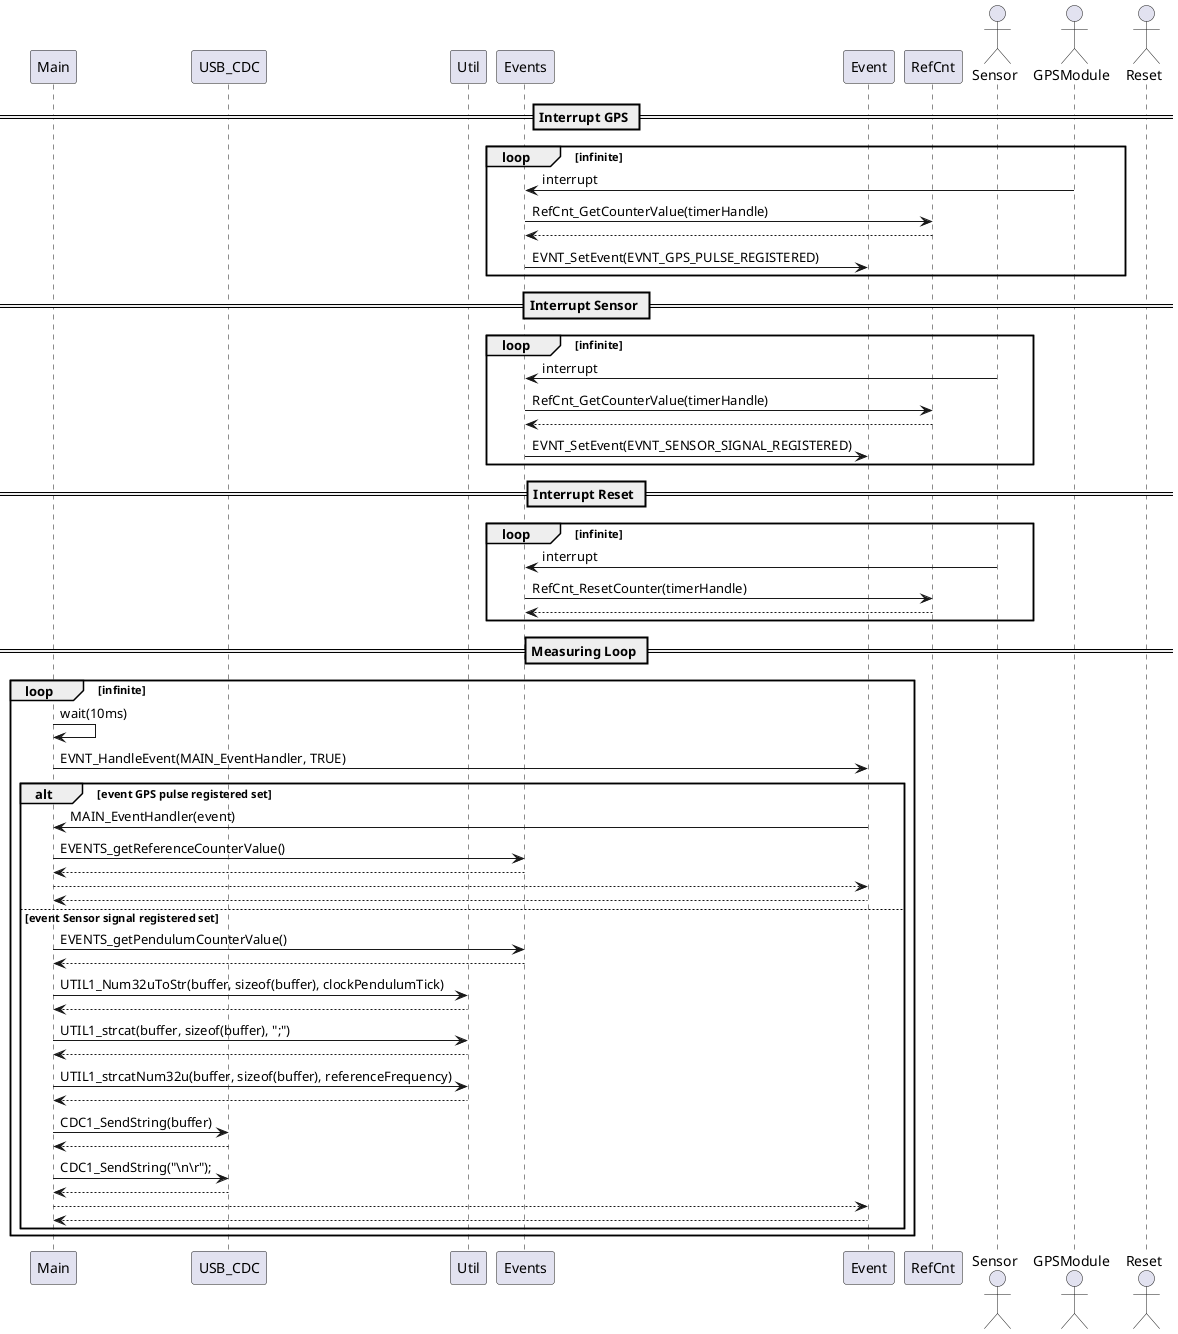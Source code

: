 @startuml

participant Main as mai
participant USB_CDC as usb
participant Util as uti
participant Events as evts
participant Event as evt
participant RefCnt as cntr
actor Sensor as sen
actor GPSModule as gps
actor Reset as res

''save data
== Interrupt GPS ==
loop infinite
    gps -> evts : interrupt
    evts -> cntr : RefCnt_GetCounterValue(timerHandle)
    evts <-- cntr : 
    evts -> evt : EVNT_SetEvent(EVNT_GPS_PULSE_REGISTERED)
end

== Interrupt Sensor ==

loop infinite
    sen -> evts : interrupt
    evts -> cntr : RefCnt_GetCounterValue(timerHandle)
    evts <-- cntr :
    evts -> evt : EVNT_SetEvent(EVNT_SENSOR_SIGNAL_REGISTERED)

end

== Interrupt Reset ==

loop infinite
    sen -> evts : interrupt
    evts -> cntr : RefCnt_ResetCounter(timerHandle)
    evts <-- cntr :

end

== Measuring Loop ==

loop infinite

    mai	-> mai : wait(10ms)
    mai -> evt : EVNT_HandleEvent(MAIN_EventHandler, TRUE)    
 
    alt event GPS pulse registered set

        evt -> mai : MAIN_EventHandler(event)
        mai -> evts : EVENTS_getReferenceCounterValue()
        mai <-- evts :
        evt <-- mai :
        mai <-- evt :

    else event Sensor signal registered set
	
        mai -> evts : EVENTS_getPendulumCounterValue()
        mai <-- evts :
        mai -> uti : UTIL1_Num32uToStr(buffer, sizeof(buffer), clockPendulumTick)
        mai <-- uti :
        mai -> uti : UTIL1_strcat(buffer, sizeof(buffer), ";")
        mai <-- uti :
        mai -> uti : UTIL1_strcatNum32u(buffer, sizeof(buffer), referenceFrequency)
        mai <-- uti :
        mai -> usb : CDC1_SendString(buffer)
        mai <-- usb :
        mai -> usb : CDC1_SendString("\\n\\r");
        mai <-- usb :
        evt <-- mai :
        mai <-- evt :
    end


end

@enduml
